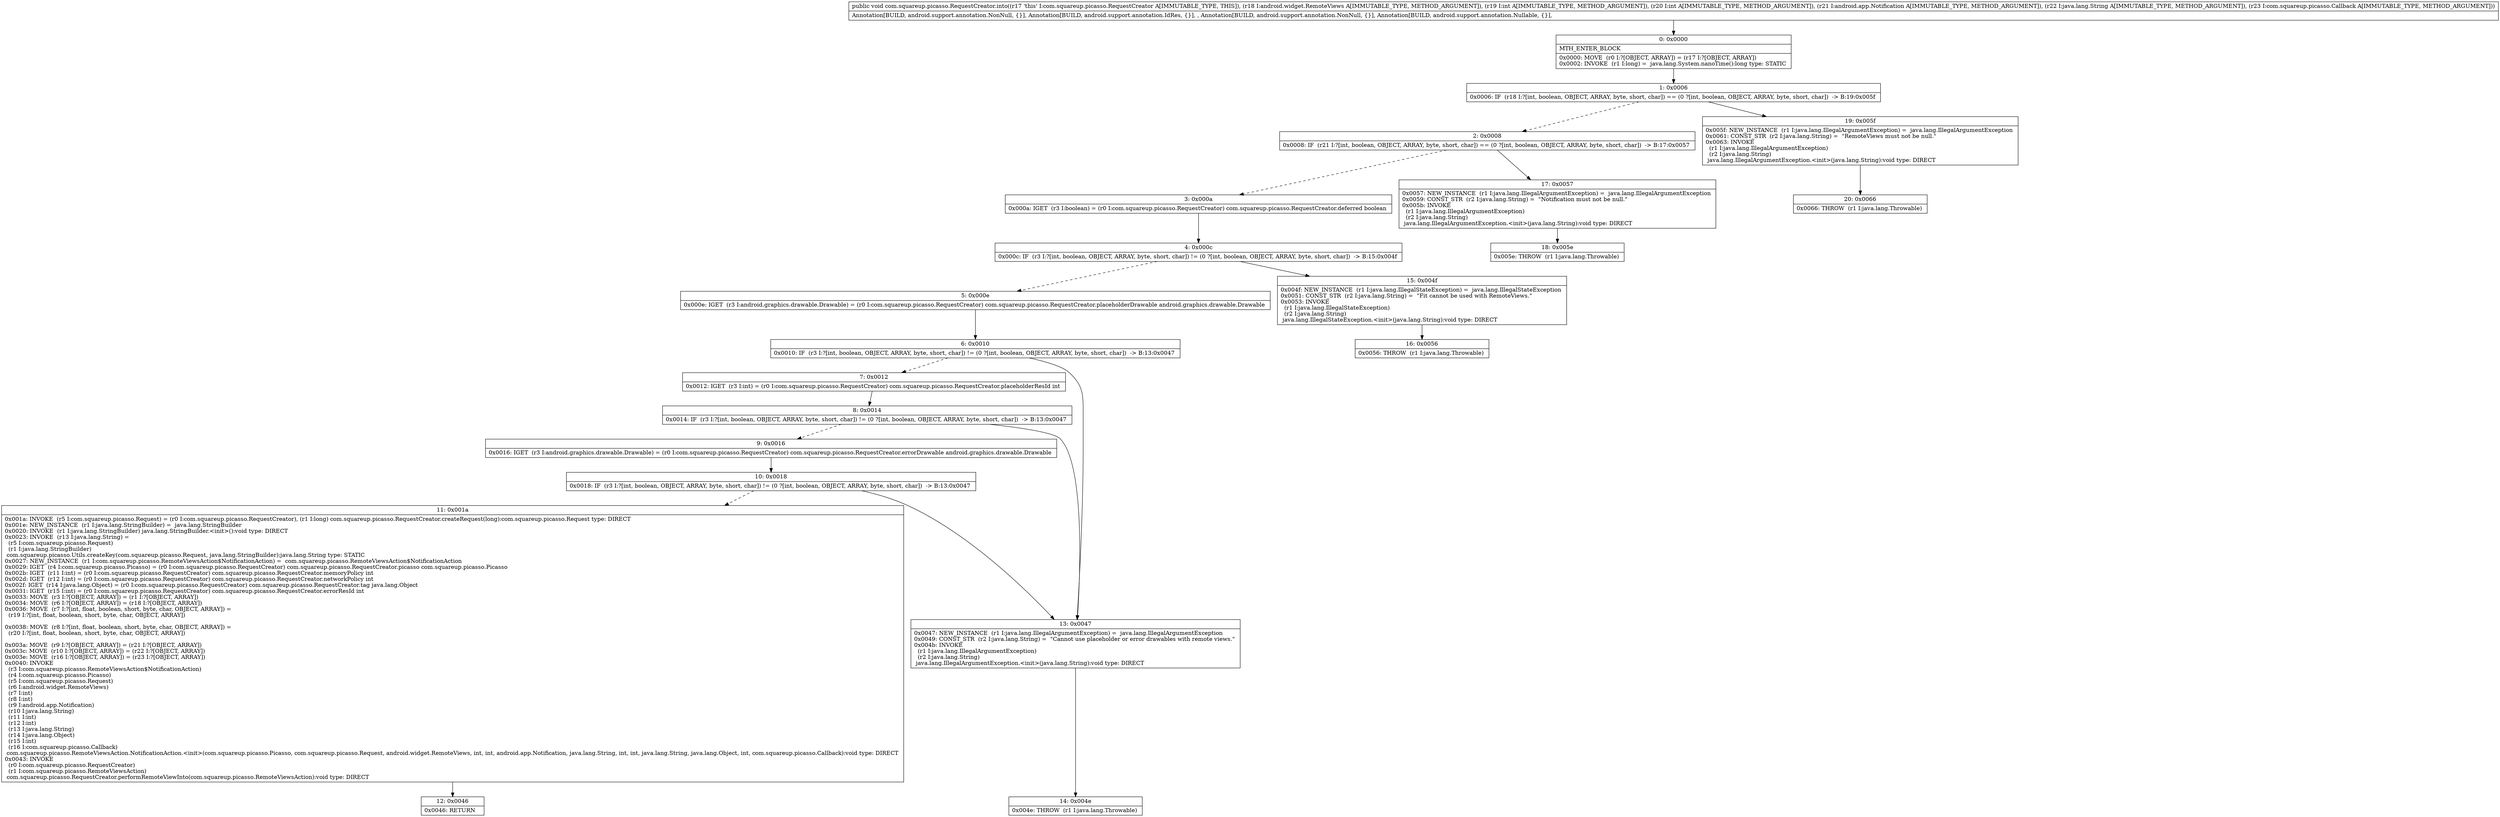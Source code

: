 digraph "CFG forcom.squareup.picasso.RequestCreator.into(Landroid\/widget\/RemoteViews;IILandroid\/app\/Notification;Ljava\/lang\/String;Lcom\/squareup\/picasso\/Callback;)V" {
Node_0 [shape=record,label="{0\:\ 0x0000|MTH_ENTER_BLOCK\l|0x0000: MOVE  (r0 I:?[OBJECT, ARRAY]) = (r17 I:?[OBJECT, ARRAY]) \l0x0002: INVOKE  (r1 I:long) =  java.lang.System.nanoTime():long type: STATIC \l}"];
Node_1 [shape=record,label="{1\:\ 0x0006|0x0006: IF  (r18 I:?[int, boolean, OBJECT, ARRAY, byte, short, char]) == (0 ?[int, boolean, OBJECT, ARRAY, byte, short, char])  \-\> B:19:0x005f \l}"];
Node_2 [shape=record,label="{2\:\ 0x0008|0x0008: IF  (r21 I:?[int, boolean, OBJECT, ARRAY, byte, short, char]) == (0 ?[int, boolean, OBJECT, ARRAY, byte, short, char])  \-\> B:17:0x0057 \l}"];
Node_3 [shape=record,label="{3\:\ 0x000a|0x000a: IGET  (r3 I:boolean) = (r0 I:com.squareup.picasso.RequestCreator) com.squareup.picasso.RequestCreator.deferred boolean \l}"];
Node_4 [shape=record,label="{4\:\ 0x000c|0x000c: IF  (r3 I:?[int, boolean, OBJECT, ARRAY, byte, short, char]) != (0 ?[int, boolean, OBJECT, ARRAY, byte, short, char])  \-\> B:15:0x004f \l}"];
Node_5 [shape=record,label="{5\:\ 0x000e|0x000e: IGET  (r3 I:android.graphics.drawable.Drawable) = (r0 I:com.squareup.picasso.RequestCreator) com.squareup.picasso.RequestCreator.placeholderDrawable android.graphics.drawable.Drawable \l}"];
Node_6 [shape=record,label="{6\:\ 0x0010|0x0010: IF  (r3 I:?[int, boolean, OBJECT, ARRAY, byte, short, char]) != (0 ?[int, boolean, OBJECT, ARRAY, byte, short, char])  \-\> B:13:0x0047 \l}"];
Node_7 [shape=record,label="{7\:\ 0x0012|0x0012: IGET  (r3 I:int) = (r0 I:com.squareup.picasso.RequestCreator) com.squareup.picasso.RequestCreator.placeholderResId int \l}"];
Node_8 [shape=record,label="{8\:\ 0x0014|0x0014: IF  (r3 I:?[int, boolean, OBJECT, ARRAY, byte, short, char]) != (0 ?[int, boolean, OBJECT, ARRAY, byte, short, char])  \-\> B:13:0x0047 \l}"];
Node_9 [shape=record,label="{9\:\ 0x0016|0x0016: IGET  (r3 I:android.graphics.drawable.Drawable) = (r0 I:com.squareup.picasso.RequestCreator) com.squareup.picasso.RequestCreator.errorDrawable android.graphics.drawable.Drawable \l}"];
Node_10 [shape=record,label="{10\:\ 0x0018|0x0018: IF  (r3 I:?[int, boolean, OBJECT, ARRAY, byte, short, char]) != (0 ?[int, boolean, OBJECT, ARRAY, byte, short, char])  \-\> B:13:0x0047 \l}"];
Node_11 [shape=record,label="{11\:\ 0x001a|0x001a: INVOKE  (r5 I:com.squareup.picasso.Request) = (r0 I:com.squareup.picasso.RequestCreator), (r1 I:long) com.squareup.picasso.RequestCreator.createRequest(long):com.squareup.picasso.Request type: DIRECT \l0x001e: NEW_INSTANCE  (r1 I:java.lang.StringBuilder) =  java.lang.StringBuilder \l0x0020: INVOKE  (r1 I:java.lang.StringBuilder) java.lang.StringBuilder.\<init\>():void type: DIRECT \l0x0023: INVOKE  (r13 I:java.lang.String) = \l  (r5 I:com.squareup.picasso.Request)\l  (r1 I:java.lang.StringBuilder)\l com.squareup.picasso.Utils.createKey(com.squareup.picasso.Request, java.lang.StringBuilder):java.lang.String type: STATIC \l0x0027: NEW_INSTANCE  (r1 I:com.squareup.picasso.RemoteViewsAction$NotificationAction) =  com.squareup.picasso.RemoteViewsAction$NotificationAction \l0x0029: IGET  (r4 I:com.squareup.picasso.Picasso) = (r0 I:com.squareup.picasso.RequestCreator) com.squareup.picasso.RequestCreator.picasso com.squareup.picasso.Picasso \l0x002b: IGET  (r11 I:int) = (r0 I:com.squareup.picasso.RequestCreator) com.squareup.picasso.RequestCreator.memoryPolicy int \l0x002d: IGET  (r12 I:int) = (r0 I:com.squareup.picasso.RequestCreator) com.squareup.picasso.RequestCreator.networkPolicy int \l0x002f: IGET  (r14 I:java.lang.Object) = (r0 I:com.squareup.picasso.RequestCreator) com.squareup.picasso.RequestCreator.tag java.lang.Object \l0x0031: IGET  (r15 I:int) = (r0 I:com.squareup.picasso.RequestCreator) com.squareup.picasso.RequestCreator.errorResId int \l0x0033: MOVE  (r3 I:?[OBJECT, ARRAY]) = (r1 I:?[OBJECT, ARRAY]) \l0x0034: MOVE  (r6 I:?[OBJECT, ARRAY]) = (r18 I:?[OBJECT, ARRAY]) \l0x0036: MOVE  (r7 I:?[int, float, boolean, short, byte, char, OBJECT, ARRAY]) = \l  (r19 I:?[int, float, boolean, short, byte, char, OBJECT, ARRAY])\l \l0x0038: MOVE  (r8 I:?[int, float, boolean, short, byte, char, OBJECT, ARRAY]) = \l  (r20 I:?[int, float, boolean, short, byte, char, OBJECT, ARRAY])\l \l0x003a: MOVE  (r9 I:?[OBJECT, ARRAY]) = (r21 I:?[OBJECT, ARRAY]) \l0x003c: MOVE  (r10 I:?[OBJECT, ARRAY]) = (r22 I:?[OBJECT, ARRAY]) \l0x003e: MOVE  (r16 I:?[OBJECT, ARRAY]) = (r23 I:?[OBJECT, ARRAY]) \l0x0040: INVOKE  \l  (r3 I:com.squareup.picasso.RemoteViewsAction$NotificationAction)\l  (r4 I:com.squareup.picasso.Picasso)\l  (r5 I:com.squareup.picasso.Request)\l  (r6 I:android.widget.RemoteViews)\l  (r7 I:int)\l  (r8 I:int)\l  (r9 I:android.app.Notification)\l  (r10 I:java.lang.String)\l  (r11 I:int)\l  (r12 I:int)\l  (r13 I:java.lang.String)\l  (r14 I:java.lang.Object)\l  (r15 I:int)\l  (r16 I:com.squareup.picasso.Callback)\l com.squareup.picasso.RemoteViewsAction.NotificationAction.\<init\>(com.squareup.picasso.Picasso, com.squareup.picasso.Request, android.widget.RemoteViews, int, int, android.app.Notification, java.lang.String, int, int, java.lang.String, java.lang.Object, int, com.squareup.picasso.Callback):void type: DIRECT \l0x0043: INVOKE  \l  (r0 I:com.squareup.picasso.RequestCreator)\l  (r1 I:com.squareup.picasso.RemoteViewsAction)\l com.squareup.picasso.RequestCreator.performRemoteViewInto(com.squareup.picasso.RemoteViewsAction):void type: DIRECT \l}"];
Node_12 [shape=record,label="{12\:\ 0x0046|0x0046: RETURN   \l}"];
Node_13 [shape=record,label="{13\:\ 0x0047|0x0047: NEW_INSTANCE  (r1 I:java.lang.IllegalArgumentException) =  java.lang.IllegalArgumentException \l0x0049: CONST_STR  (r2 I:java.lang.String) =  \"Cannot use placeholder or error drawables with remote views.\" \l0x004b: INVOKE  \l  (r1 I:java.lang.IllegalArgumentException)\l  (r2 I:java.lang.String)\l java.lang.IllegalArgumentException.\<init\>(java.lang.String):void type: DIRECT \l}"];
Node_14 [shape=record,label="{14\:\ 0x004e|0x004e: THROW  (r1 I:java.lang.Throwable) \l}"];
Node_15 [shape=record,label="{15\:\ 0x004f|0x004f: NEW_INSTANCE  (r1 I:java.lang.IllegalStateException) =  java.lang.IllegalStateException \l0x0051: CONST_STR  (r2 I:java.lang.String) =  \"Fit cannot be used with RemoteViews.\" \l0x0053: INVOKE  \l  (r1 I:java.lang.IllegalStateException)\l  (r2 I:java.lang.String)\l java.lang.IllegalStateException.\<init\>(java.lang.String):void type: DIRECT \l}"];
Node_16 [shape=record,label="{16\:\ 0x0056|0x0056: THROW  (r1 I:java.lang.Throwable) \l}"];
Node_17 [shape=record,label="{17\:\ 0x0057|0x0057: NEW_INSTANCE  (r1 I:java.lang.IllegalArgumentException) =  java.lang.IllegalArgumentException \l0x0059: CONST_STR  (r2 I:java.lang.String) =  \"Notification must not be null.\" \l0x005b: INVOKE  \l  (r1 I:java.lang.IllegalArgumentException)\l  (r2 I:java.lang.String)\l java.lang.IllegalArgumentException.\<init\>(java.lang.String):void type: DIRECT \l}"];
Node_18 [shape=record,label="{18\:\ 0x005e|0x005e: THROW  (r1 I:java.lang.Throwable) \l}"];
Node_19 [shape=record,label="{19\:\ 0x005f|0x005f: NEW_INSTANCE  (r1 I:java.lang.IllegalArgumentException) =  java.lang.IllegalArgumentException \l0x0061: CONST_STR  (r2 I:java.lang.String) =  \"RemoteViews must not be null.\" \l0x0063: INVOKE  \l  (r1 I:java.lang.IllegalArgumentException)\l  (r2 I:java.lang.String)\l java.lang.IllegalArgumentException.\<init\>(java.lang.String):void type: DIRECT \l}"];
Node_20 [shape=record,label="{20\:\ 0x0066|0x0066: THROW  (r1 I:java.lang.Throwable) \l}"];
MethodNode[shape=record,label="{public void com.squareup.picasso.RequestCreator.into((r17 'this' I:com.squareup.picasso.RequestCreator A[IMMUTABLE_TYPE, THIS]), (r18 I:android.widget.RemoteViews A[IMMUTABLE_TYPE, METHOD_ARGUMENT]), (r19 I:int A[IMMUTABLE_TYPE, METHOD_ARGUMENT]), (r20 I:int A[IMMUTABLE_TYPE, METHOD_ARGUMENT]), (r21 I:android.app.Notification A[IMMUTABLE_TYPE, METHOD_ARGUMENT]), (r22 I:java.lang.String A[IMMUTABLE_TYPE, METHOD_ARGUMENT]), (r23 I:com.squareup.picasso.Callback A[IMMUTABLE_TYPE, METHOD_ARGUMENT]))  | Annotation[BUILD, android.support.annotation.NonNull, \{\}], Annotation[BUILD, android.support.annotation.IdRes, \{\}], , Annotation[BUILD, android.support.annotation.NonNull, \{\}], Annotation[BUILD, android.support.annotation.Nullable, \{\}], \l}"];
MethodNode -> Node_0;
Node_0 -> Node_1;
Node_1 -> Node_2[style=dashed];
Node_1 -> Node_19;
Node_2 -> Node_3[style=dashed];
Node_2 -> Node_17;
Node_3 -> Node_4;
Node_4 -> Node_5[style=dashed];
Node_4 -> Node_15;
Node_5 -> Node_6;
Node_6 -> Node_7[style=dashed];
Node_6 -> Node_13;
Node_7 -> Node_8;
Node_8 -> Node_9[style=dashed];
Node_8 -> Node_13;
Node_9 -> Node_10;
Node_10 -> Node_11[style=dashed];
Node_10 -> Node_13;
Node_11 -> Node_12;
Node_13 -> Node_14;
Node_15 -> Node_16;
Node_17 -> Node_18;
Node_19 -> Node_20;
}

